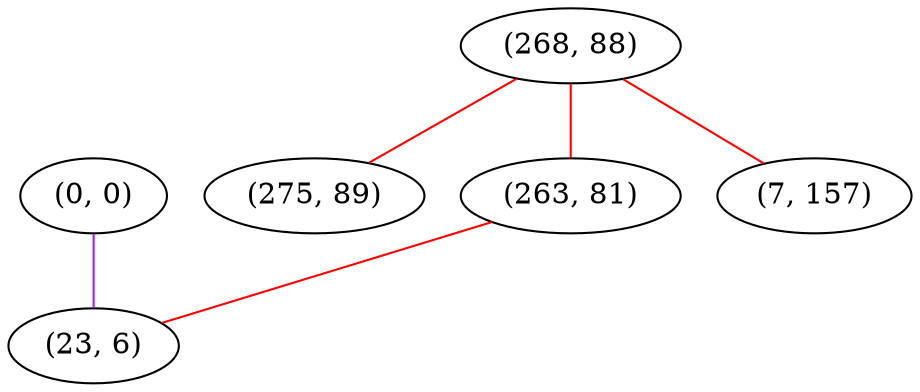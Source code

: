 graph "" {
"(0, 0)";
"(268, 88)";
"(275, 89)";
"(263, 81)";
"(23, 6)";
"(7, 157)";
"(0, 0)" -- "(23, 6)"  [color=purple, key=0, weight=4];
"(268, 88)" -- "(263, 81)"  [color=red, key=0, weight=1];
"(268, 88)" -- "(7, 157)"  [color=red, key=0, weight=1];
"(268, 88)" -- "(275, 89)"  [color=red, key=0, weight=1];
"(263, 81)" -- "(23, 6)"  [color=red, key=0, weight=1];
}
